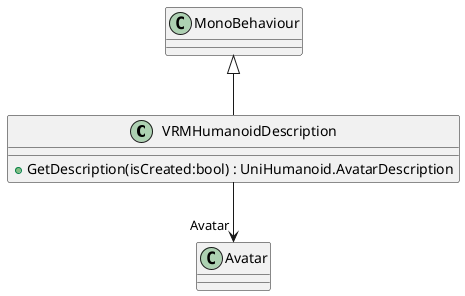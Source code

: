 @startuml
class VRMHumanoidDescription {
    + GetDescription(isCreated:bool) : UniHumanoid.AvatarDescription
}
MonoBehaviour <|-- VRMHumanoidDescription
VRMHumanoidDescription --> "Avatar" Avatar
@enduml
